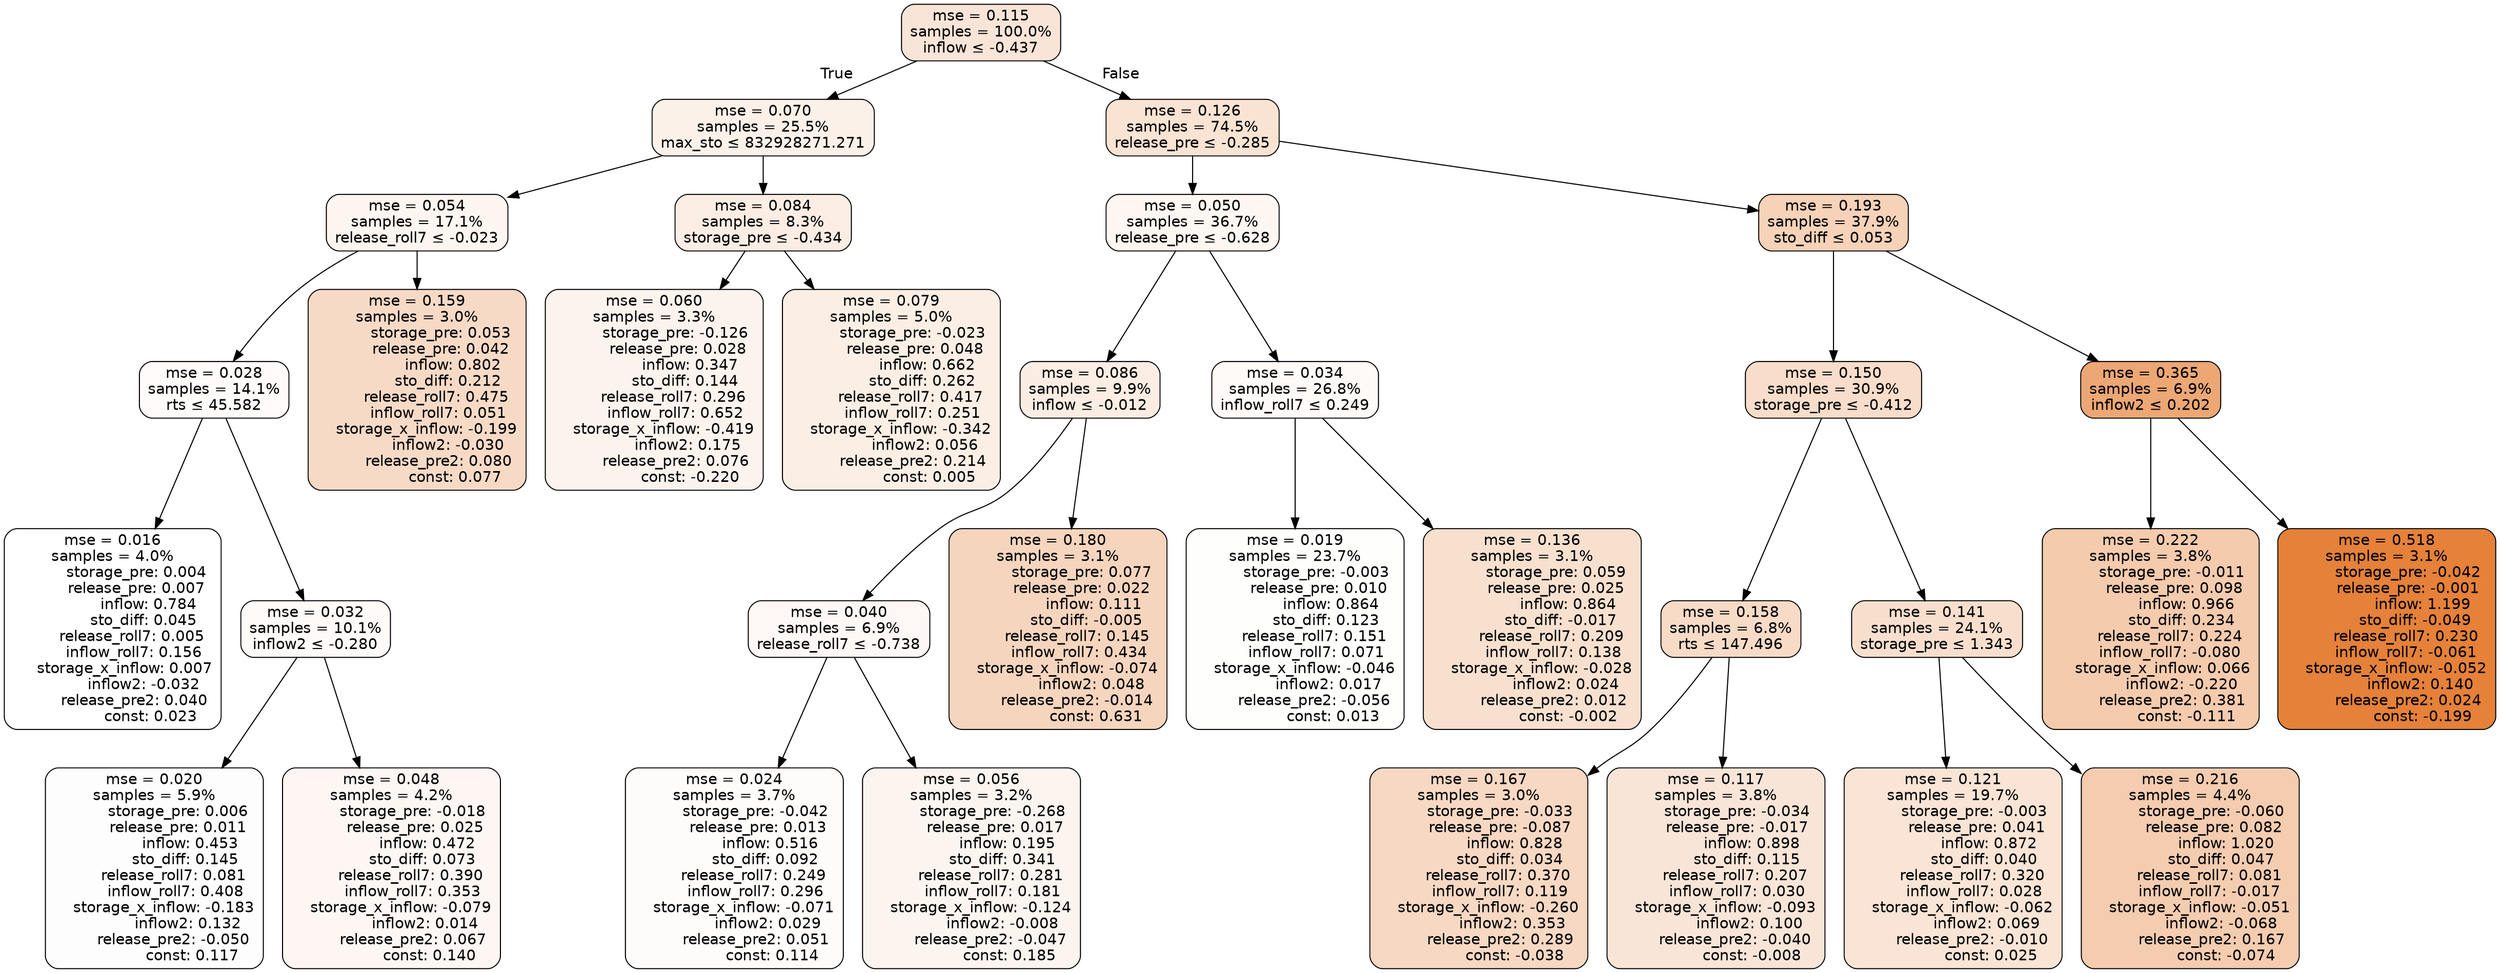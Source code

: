 digraph tree {
bgcolor="transparent"
node [shape=rectangle, style="filled, rounded", color="black", fontname=helvetica] ;
edge [fontname=helvetica] ;
	"0" [label="mse = 0.115
samples = 100.0%
inflow &le; -0.437", fillcolor="#f9e5d7"]
	"1" [label="mse = 0.070
samples = 25.5%
max_sto &le; 832928271.271", fillcolor="#fcf1e9"]
	"2" [label="mse = 0.054
samples = 17.1%
release_roll7 &le; -0.023", fillcolor="#fdf5ef"]
	"3" [label="mse = 0.028
samples = 14.1%
rts &le; 45.582", fillcolor="#fefbfa"]
	"4" [label="mse = 0.016
samples = 4.0%
          storage_pre: 0.004
          release_pre: 0.007
               inflow: 0.784
             sto_diff: 0.045
        release_roll7: 0.005
         inflow_roll7: 0.156
     storage_x_inflow: 0.007
             inflow2: -0.032
         release_pre2: 0.040
                const: 0.023", fillcolor="#ffffff"]
	"5" [label="mse = 0.032
samples = 10.1%
inflow2 &le; -0.280", fillcolor="#fefaf8"]
	"6" [label="mse = 0.020
samples = 5.9%
          storage_pre: 0.006
          release_pre: 0.011
               inflow: 0.453
             sto_diff: 0.145
        release_roll7: 0.081
         inflow_roll7: 0.408
    storage_x_inflow: -0.183
              inflow2: 0.132
        release_pre2: -0.050
                const: 0.117", fillcolor="#fefdfd"]
	"7" [label="mse = 0.048
samples = 4.2%
         storage_pre: -0.018
          release_pre: 0.025
               inflow: 0.472
             sto_diff: 0.073
        release_roll7: 0.390
         inflow_roll7: 0.353
    storage_x_inflow: -0.079
              inflow2: 0.014
         release_pre2: 0.067
                const: 0.140", fillcolor="#fdf6f2"]
	"8" [label="mse = 0.159
samples = 3.0%
          storage_pre: 0.053
          release_pre: 0.042
               inflow: 0.802
             sto_diff: 0.212
        release_roll7: 0.475
         inflow_roll7: 0.051
    storage_x_inflow: -0.199
             inflow2: -0.030
         release_pre2: 0.080
                const: 0.077", fillcolor="#f7dac6"]
	"9" [label="mse = 0.084
samples = 8.3%
storage_pre &le; -0.434", fillcolor="#fbede4"]
	"10" [label="mse = 0.060
samples = 3.3%
         storage_pre: -0.126
          release_pre: 0.028
               inflow: 0.347
             sto_diff: 0.144
        release_roll7: 0.296
         inflow_roll7: 0.652
    storage_x_inflow: -0.419
              inflow2: 0.175
         release_pre2: 0.076
               const: -0.220", fillcolor="#fcf3ed"]
	"11" [label="mse = 0.079
samples = 5.0%
         storage_pre: -0.023
          release_pre: 0.048
               inflow: 0.662
             sto_diff: 0.262
        release_roll7: 0.417
         inflow_roll7: 0.251
    storage_x_inflow: -0.342
              inflow2: 0.056
         release_pre2: 0.214
                const: 0.005", fillcolor="#fbefe5"]
	"12" [label="mse = 0.126
samples = 74.5%
release_pre &le; -0.285", fillcolor="#f9e3d3"]
	"13" [label="mse = 0.050
samples = 36.7%
release_pre &le; -0.628", fillcolor="#fdf6f1"]
	"14" [label="mse = 0.086
samples = 9.9%
inflow &le; -0.012", fillcolor="#fbede3"]
	"15" [label="mse = 0.040
samples = 6.9%
release_roll7 &le; -0.738", fillcolor="#fdf8f5"]
	"16" [label="mse = 0.024
samples = 3.7%
         storage_pre: -0.042
          release_pre: 0.013
               inflow: 0.516
             sto_diff: 0.092
        release_roll7: 0.249
         inflow_roll7: 0.296
    storage_x_inflow: -0.071
              inflow2: 0.029
         release_pre2: 0.051
                const: 0.114", fillcolor="#fefcfb"]
	"17" [label="mse = 0.056
samples = 3.2%
         storage_pre: -0.268
          release_pre: 0.017
               inflow: 0.195
             sto_diff: 0.341
        release_roll7: 0.281
         inflow_roll7: 0.181
    storage_x_inflow: -0.124
             inflow2: -0.008
        release_pre2: -0.047
                const: 0.185", fillcolor="#fcf4ee"]
	"18" [label="mse = 0.180
samples = 3.1%
          storage_pre: 0.077
          release_pre: 0.022
               inflow: 0.111
            sto_diff: -0.005
        release_roll7: 0.145
         inflow_roll7: 0.434
    storage_x_inflow: -0.074
              inflow2: 0.048
        release_pre2: -0.014
                const: 0.631", fillcolor="#f6d5be"]
	"19" [label="mse = 0.034
samples = 26.8%
inflow_roll7 &le; 0.249", fillcolor="#fefaf7"]
	"20" [label="mse = 0.019
samples = 23.7%
         storage_pre: -0.003
          release_pre: 0.010
               inflow: 0.864
             sto_diff: 0.123
        release_roll7: 0.151
         inflow_roll7: 0.071
    storage_x_inflow: -0.046
              inflow2: 0.017
        release_pre2: -0.056
                const: 0.013", fillcolor="#fefefd"]
	"21" [label="mse = 0.136
samples = 3.1%
          storage_pre: 0.059
          release_pre: 0.025
               inflow: 0.864
            sto_diff: -0.017
        release_roll7: 0.209
         inflow_roll7: 0.138
    storage_x_inflow: -0.028
              inflow2: 0.024
         release_pre2: 0.012
               const: -0.002", fillcolor="#f8e0cf"]
	"22" [label="mse = 0.193
samples = 37.9%
sto_diff &le; 0.053", fillcolor="#f5d2b8"]
	"23" [label="mse = 0.150
samples = 30.9%
storage_pre &le; -0.412", fillcolor="#f8ddca"]
	"24" [label="mse = 0.158
samples = 6.8%
rts &le; 147.496", fillcolor="#f7dbc6"]
	"25" [label="mse = 0.167
samples = 3.0%
         storage_pre: -0.033
         release_pre: -0.087
               inflow: 0.828
             sto_diff: 0.034
        release_roll7: 0.370
         inflow_roll7: 0.119
    storage_x_inflow: -0.260
              inflow2: 0.353
         release_pre2: 0.289
               const: -0.038", fillcolor="#f7d8c3"]
	"26" [label="mse = 0.117
samples = 3.8%
         storage_pre: -0.034
         release_pre: -0.017
               inflow: 0.898
             sto_diff: 0.115
        release_roll7: 0.207
         inflow_roll7: 0.030
    storage_x_inflow: -0.093
              inflow2: 0.100
        release_pre2: -0.040
               const: -0.008", fillcolor="#f9e5d7"]
	"27" [label="mse = 0.141
samples = 24.1%
storage_pre &le; 1.343", fillcolor="#f8dfcd"]
	"28" [label="mse = 0.121
samples = 19.7%
         storage_pre: -0.003
          release_pre: 0.041
               inflow: 0.872
             sto_diff: 0.040
        release_roll7: 0.320
         inflow_roll7: 0.028
    storage_x_inflow: -0.062
              inflow2: 0.069
        release_pre2: -0.010
                const: 0.025", fillcolor="#f9e4d5"]
	"29" [label="mse = 0.216
samples = 4.4%
         storage_pre: -0.060
          release_pre: 0.082
               inflow: 1.020
             sto_diff: 0.047
        release_roll7: 0.081
        inflow_roll7: -0.017
    storage_x_inflow: -0.051
             inflow2: -0.068
         release_pre2: 0.167
               const: -0.074", fillcolor="#f4ccaf"]
	"30" [label="mse = 0.365
samples = 6.9%
inflow2 &le; 0.202", fillcolor="#eca775"]
	"31" [label="mse = 0.222
samples = 3.8%
         storage_pre: -0.011
          release_pre: 0.098
               inflow: 0.966
             sto_diff: 0.234
        release_roll7: 0.224
        inflow_roll7: -0.080
     storage_x_inflow: 0.066
             inflow2: -0.220
         release_pre2: 0.381
               const: -0.111", fillcolor="#f4cbad"]
	"32" [label="mse = 0.518
samples = 3.1%
         storage_pre: -0.042
         release_pre: -0.001
               inflow: 1.199
            sto_diff: -0.049
        release_roll7: 0.230
        inflow_roll7: -0.061
    storage_x_inflow: -0.052
              inflow2: 0.140
         release_pre2: 0.024
               const: -0.199", fillcolor="#e58139"]

	"0" -> "1" [labeldistance=2.5, labelangle=45, headlabel="True"]
	"1" -> "2"
	"2" -> "3"
	"3" -> "4"
	"3" -> "5"
	"5" -> "6"
	"5" -> "7"
	"2" -> "8"
	"1" -> "9"
	"9" -> "10"
	"9" -> "11"
	"0" -> "12" [labeldistance=2.5, labelangle=-45, headlabel="False"]
	"12" -> "13"
	"13" -> "14"
	"14" -> "15"
	"15" -> "16"
	"15" -> "17"
	"14" -> "18"
	"13" -> "19"
	"19" -> "20"
	"19" -> "21"
	"12" -> "22"
	"22" -> "23"
	"23" -> "24"
	"24" -> "25"
	"24" -> "26"
	"23" -> "27"
	"27" -> "28"
	"27" -> "29"
	"22" -> "30"
	"30" -> "31"
	"30" -> "32"
}
